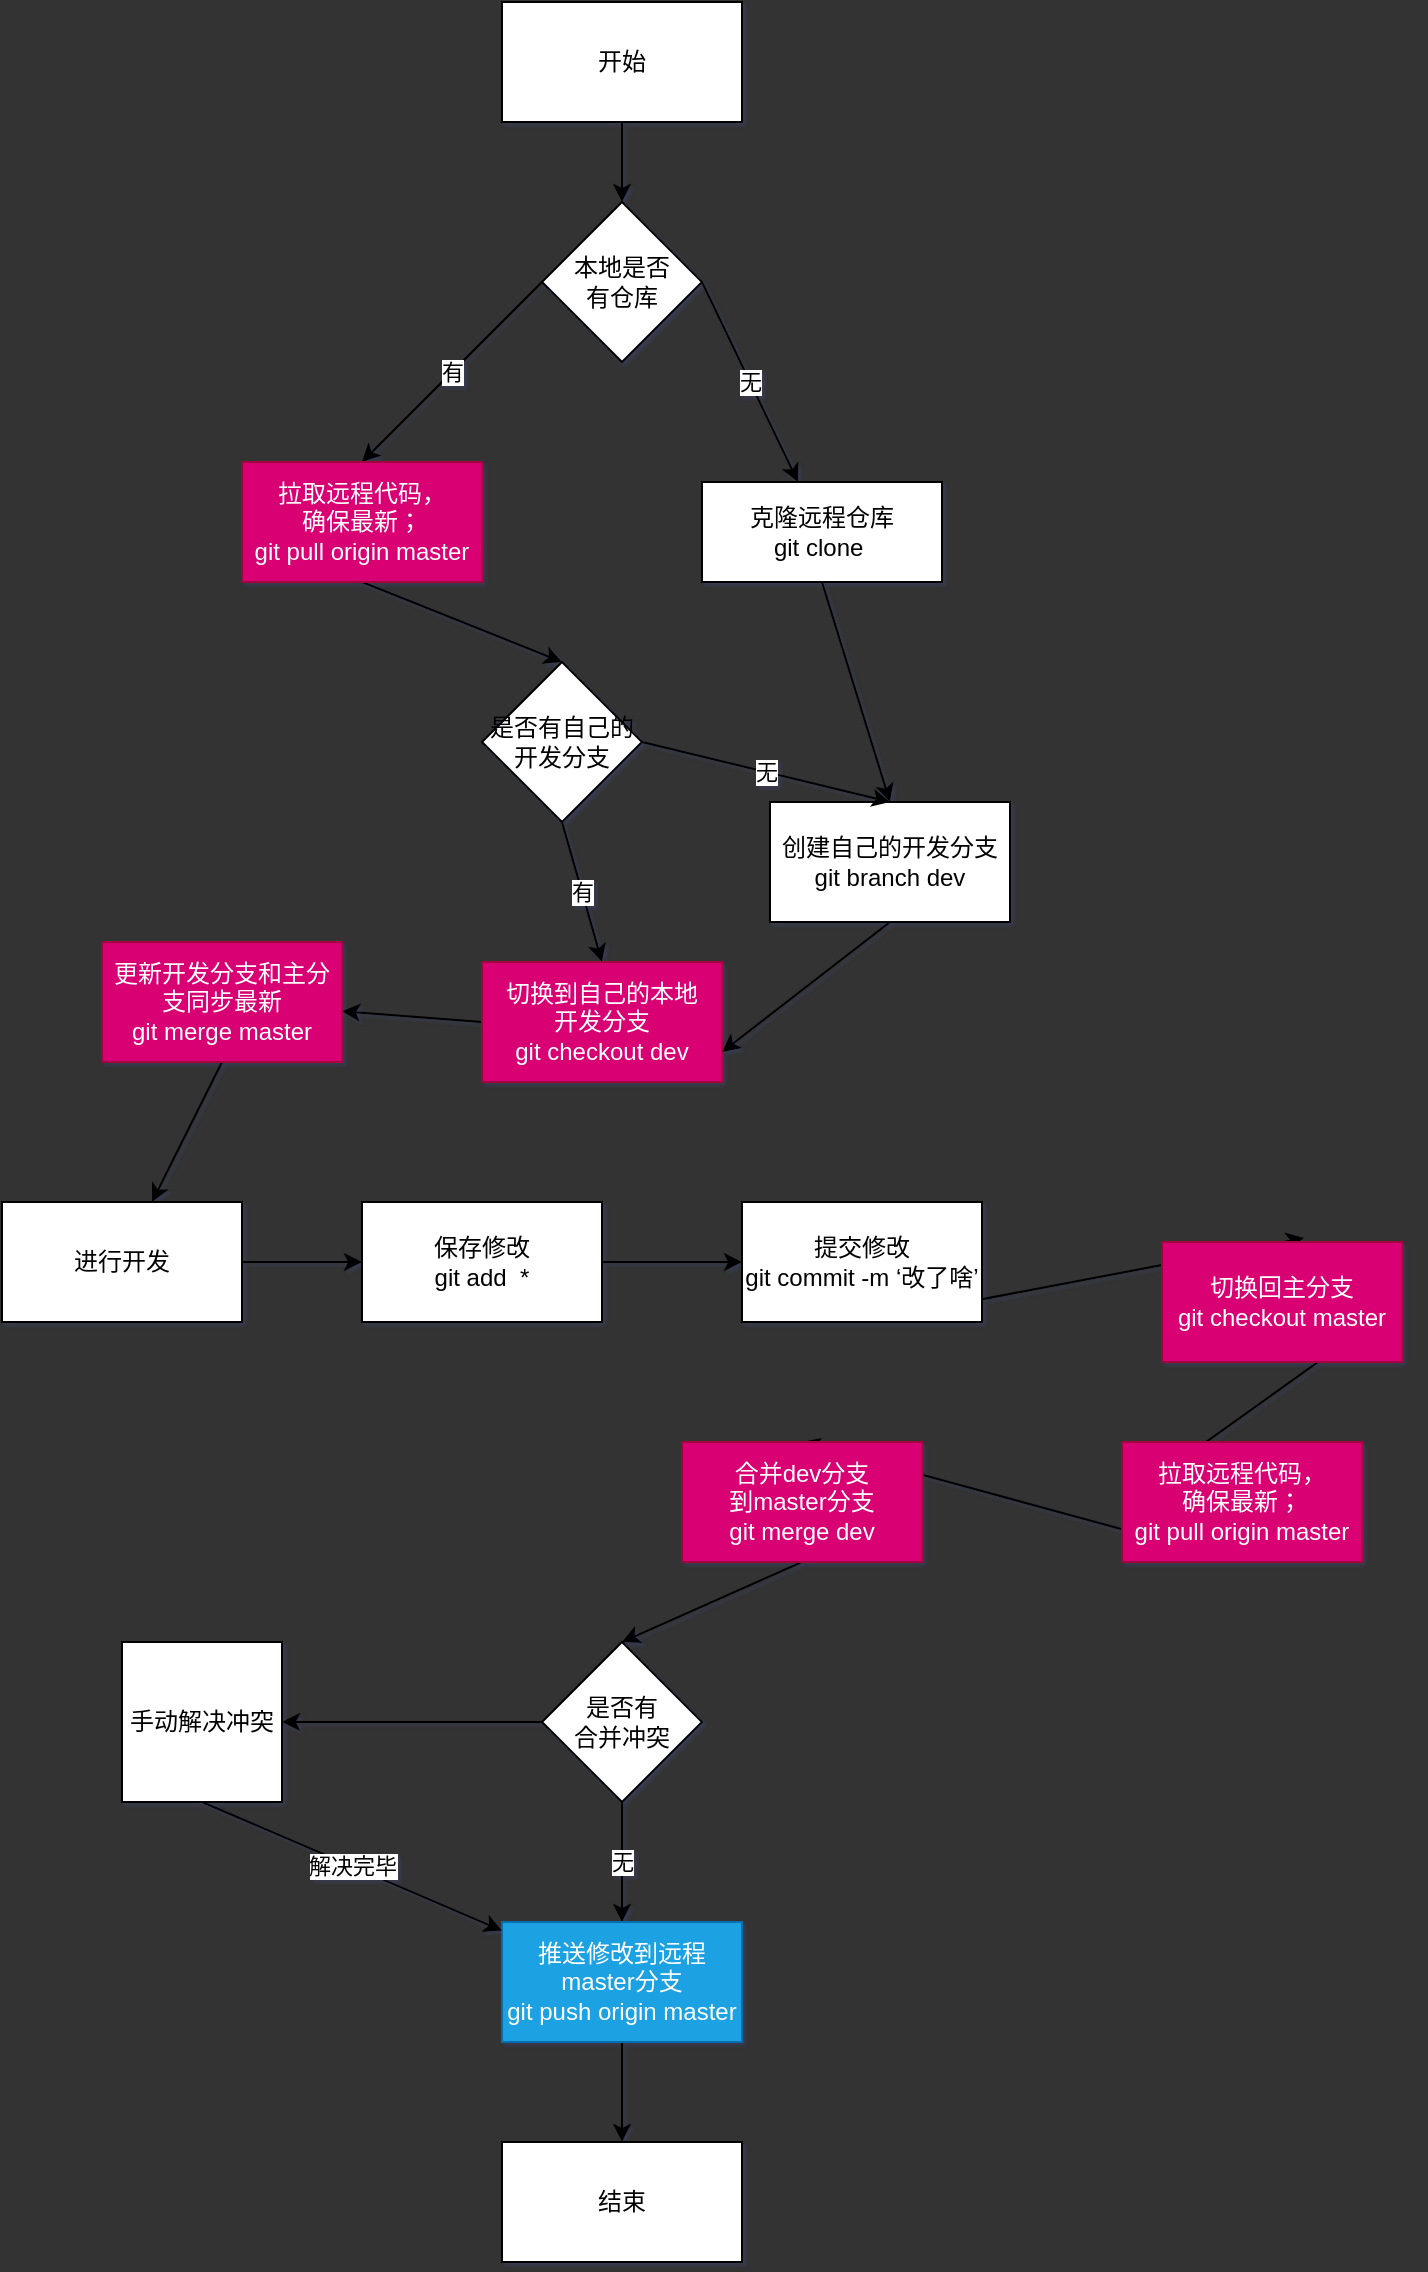 <mxfile>
    <diagram id="uR7DYk5bHty1TMvU6oHn" name="第 1 页">
        <mxGraphModel dx="401" dy="285" grid="1" gridSize="10" guides="1" tooltips="1" connect="1" arrows="1" fold="1" page="1" pageScale="1" pageWidth="827" pageHeight="1169" background="#333333" math="0" shadow="1">
            <root>
                <mxCell id="0"/>
                <mxCell id="1" parent="0"/>
                <mxCell id="42" style="edgeStyle=none;html=1;exitX=0.5;exitY=1;exitDx=0;exitDy=0;entryX=0.5;entryY=0;entryDx=0;entryDy=0;" parent="1" source="2" target="3" edge="1">
                    <mxGeometry relative="1" as="geometry"/>
                </mxCell>
                <mxCell id="2" value="开始" style="rounded=0;whiteSpace=wrap;html=1;" parent="1" vertex="1">
                    <mxGeometry x="340" y="20" width="120" height="60" as="geometry"/>
                </mxCell>
                <mxCell id="6" value="有" style="edgeStyle=none;html=1;exitX=0;exitY=0.5;exitDx=0;exitDy=0;entryX=0.5;entryY=0;entryDx=0;entryDy=0;" parent="1" source="3" target="4" edge="1">
                    <mxGeometry relative="1" as="geometry"/>
                </mxCell>
                <mxCell id="7" value="无" style="edgeStyle=none;html=1;exitX=1;exitY=0.5;exitDx=0;exitDy=0;" parent="1" source="3" target="5" edge="1">
                    <mxGeometry relative="1" as="geometry"/>
                </mxCell>
                <mxCell id="3" value="本地是否&lt;br&gt;有仓库" style="rhombus;whiteSpace=wrap;html=1;" parent="1" vertex="1">
                    <mxGeometry x="360" y="120" width="80" height="80" as="geometry"/>
                </mxCell>
                <mxCell id="9" style="edgeStyle=none;html=1;exitX=0.5;exitY=1;exitDx=0;exitDy=0;entryX=0.5;entryY=0;entryDx=0;entryDy=0;" parent="1" source="4" target="12" edge="1">
                    <mxGeometry relative="1" as="geometry"/>
                </mxCell>
                <mxCell id="4" value="拉取远程代码，&lt;br&gt;确保最新；&lt;br&gt;git pull origin master" style="rounded=0;whiteSpace=wrap;html=1;fillColor=#d80073;fontColor=#ffffff;strokeColor=#A50040;" parent="1" vertex="1">
                    <mxGeometry x="210" y="250" width="120" height="60" as="geometry"/>
                </mxCell>
                <mxCell id="11" style="edgeStyle=none;html=1;exitX=0.5;exitY=1;exitDx=0;exitDy=0;entryX=0.5;entryY=0;entryDx=0;entryDy=0;" parent="1" source="5" target="10" edge="1">
                    <mxGeometry relative="1" as="geometry"/>
                </mxCell>
                <mxCell id="5" value="克隆远程仓库&lt;br&gt;git clone&amp;nbsp;" style="rounded=0;whiteSpace=wrap;html=1;" parent="1" vertex="1">
                    <mxGeometry x="440" y="260" width="120" height="50" as="geometry"/>
                </mxCell>
                <mxCell id="50" style="edgeStyle=none;html=1;exitX=0;exitY=0.5;exitDx=0;exitDy=0;" edge="1" parent="1" source="8" target="49">
                    <mxGeometry relative="1" as="geometry"/>
                </mxCell>
                <mxCell id="8" value="切换到自己的本地&lt;br&gt;开发分支&lt;br&gt;git checkout dev" style="rounded=0;whiteSpace=wrap;html=1;fillColor=#d80073;fontColor=#ffffff;strokeColor=#A50040;" parent="1" vertex="1">
                    <mxGeometry x="330" y="500" width="120" height="60" as="geometry"/>
                </mxCell>
                <mxCell id="15" style="edgeStyle=none;html=1;exitX=0.5;exitY=1;exitDx=0;exitDy=0;entryX=1;entryY=0.75;entryDx=0;entryDy=0;" parent="1" source="10" target="8" edge="1">
                    <mxGeometry relative="1" as="geometry"/>
                </mxCell>
                <mxCell id="10" value="创建自己的开发分支&lt;br&gt;git branch dev" style="rounded=0;whiteSpace=wrap;html=1;" parent="1" vertex="1">
                    <mxGeometry x="474" y="420" width="120" height="60" as="geometry"/>
                </mxCell>
                <mxCell id="13" value="无" style="edgeStyle=none;html=1;exitX=1;exitY=0.5;exitDx=0;exitDy=0;entryX=0.5;entryY=0;entryDx=0;entryDy=0;" parent="1" source="12" target="10" edge="1">
                    <mxGeometry relative="1" as="geometry"/>
                </mxCell>
                <mxCell id="14" value="有" style="edgeStyle=none;html=1;exitX=0.5;exitY=1;exitDx=0;exitDy=0;entryX=0.5;entryY=0;entryDx=0;entryDy=0;" parent="1" source="12" target="8" edge="1">
                    <mxGeometry relative="1" as="geometry">
                        <mxPoint x="210" y="470" as="targetPoint"/>
                    </mxGeometry>
                </mxCell>
                <mxCell id="12" value="是否有自己的&lt;br&gt;开发分支" style="rhombus;whiteSpace=wrap;html=1;" parent="1" vertex="1">
                    <mxGeometry x="330" y="350" width="80" height="80" as="geometry"/>
                </mxCell>
                <mxCell id="19" style="edgeStyle=none;html=1;exitX=1;exitY=0.5;exitDx=0;exitDy=0;" parent="1" source="16" target="18" edge="1">
                    <mxGeometry relative="1" as="geometry"/>
                </mxCell>
                <mxCell id="16" value="进行开发" style="rounded=0;whiteSpace=wrap;html=1;" parent="1" vertex="1">
                    <mxGeometry x="90" y="620" width="120" height="60" as="geometry"/>
                </mxCell>
                <mxCell id="21" style="edgeStyle=none;html=1;exitX=1;exitY=0.5;exitDx=0;exitDy=0;entryX=0;entryY=0.5;entryDx=0;entryDy=0;" parent="1" source="18" target="20" edge="1">
                    <mxGeometry relative="1" as="geometry"/>
                </mxCell>
                <mxCell id="18" value="保存修改&lt;br&gt;git add&amp;nbsp; *" style="rounded=0;whiteSpace=wrap;html=1;" parent="1" vertex="1">
                    <mxGeometry x="270" y="620" width="120" height="60" as="geometry"/>
                </mxCell>
                <mxCell id="24" style="edgeStyle=none;html=1;exitX=0.5;exitY=1;exitDx=0;exitDy=0;entryX=0.592;entryY=-0.033;entryDx=0;entryDy=0;entryPerimeter=0;" parent="1" source="20" target="23" edge="1">
                    <mxGeometry relative="1" as="geometry"/>
                </mxCell>
                <mxCell id="20" value="提交修改&lt;br&gt;git commit -m ‘改了啥’" style="rounded=0;whiteSpace=wrap;html=1;" parent="1" vertex="1">
                    <mxGeometry x="460" y="620" width="120" height="60" as="geometry"/>
                </mxCell>
                <mxCell id="28" style="edgeStyle=none;html=1;exitX=1;exitY=0.5;exitDx=0;exitDy=0;entryX=0;entryY=0.5;entryDx=0;entryDy=0;" parent="1" source="23" target="26" edge="1">
                    <mxGeometry relative="1" as="geometry"/>
                </mxCell>
                <mxCell id="23" value="切换回主分支&lt;br&gt;git checkout master" style="rounded=0;whiteSpace=wrap;html=1;fillColor=#d80073;fontColor=#ffffff;strokeColor=#A50040;" parent="1" vertex="1">
                    <mxGeometry x="670" y="640" width="120" height="60" as="geometry"/>
                </mxCell>
                <mxCell id="30" style="edgeStyle=none;html=1;exitX=0.5;exitY=1;exitDx=0;exitDy=0;entryX=0.5;entryY=0;entryDx=0;entryDy=0;" parent="1" source="26" target="29" edge="1">
                    <mxGeometry relative="1" as="geometry"/>
                </mxCell>
                <mxCell id="26" value="拉取远程代码，&lt;br&gt;确保最新；&lt;br&gt;git pull origin master" style="rounded=0;whiteSpace=wrap;html=1;fillColor=#d80073;fontColor=#ffffff;strokeColor=#A50040;" parent="1" vertex="1">
                    <mxGeometry x="650" y="740" width="120" height="60" as="geometry"/>
                </mxCell>
                <mxCell id="32" style="edgeStyle=none;html=1;exitX=0.5;exitY=1;exitDx=0;exitDy=0;entryX=0.5;entryY=0;entryDx=0;entryDy=0;" parent="1" source="29" target="31" edge="1">
                    <mxGeometry relative="1" as="geometry"/>
                </mxCell>
                <mxCell id="29" value="合并dev分支&lt;br&gt;到master分支&lt;br&gt;git merge dev" style="rounded=0;whiteSpace=wrap;html=1;fillColor=#d80073;fontColor=#ffffff;strokeColor=#A50040;" parent="1" vertex="1">
                    <mxGeometry x="430" y="740" width="120" height="60" as="geometry"/>
                </mxCell>
                <mxCell id="35" value="无" style="edgeStyle=none;html=1;exitX=0.5;exitY=1;exitDx=0;exitDy=0;entryX=0.5;entryY=0;entryDx=0;entryDy=0;" parent="1" source="31" target="33" edge="1">
                    <mxGeometry relative="1" as="geometry"/>
                </mxCell>
                <mxCell id="46" style="edgeStyle=none;html=1;exitX=0;exitY=0.5;exitDx=0;exitDy=0;entryX=1;entryY=0.5;entryDx=0;entryDy=0;" parent="1" source="31" target="45" edge="1">
                    <mxGeometry relative="1" as="geometry"/>
                </mxCell>
                <mxCell id="31" value="是否有&lt;br&gt;合并冲突" style="rhombus;whiteSpace=wrap;html=1;" parent="1" vertex="1">
                    <mxGeometry x="360" y="840" width="80" height="80" as="geometry"/>
                </mxCell>
                <mxCell id="40" style="edgeStyle=none;html=1;exitX=0.5;exitY=1;exitDx=0;exitDy=0;" parent="1" source="33" target="39" edge="1">
                    <mxGeometry relative="1" as="geometry"/>
                </mxCell>
                <mxCell id="33" value="推送修改到远程master分支&lt;br&gt;git push origin master" style="rounded=0;whiteSpace=wrap;html=1;fillColor=#1ba1e2;fontColor=#ffffff;strokeColor=#006EAF;" parent="1" vertex="1">
                    <mxGeometry x="340" y="980" width="120" height="60" as="geometry"/>
                </mxCell>
                <mxCell id="39" value="结束" style="rounded=0;whiteSpace=wrap;html=1;" parent="1" vertex="1">
                    <mxGeometry x="340" y="1090" width="120" height="60" as="geometry"/>
                </mxCell>
                <mxCell id="47" value="解决完毕" style="edgeStyle=none;html=1;exitX=0.5;exitY=1;exitDx=0;exitDy=0;" parent="1" source="45" target="33" edge="1">
                    <mxGeometry relative="1" as="geometry"/>
                </mxCell>
                <mxCell id="45" value="手动解决冲突" style="whiteSpace=wrap;html=1;aspect=fixed;" parent="1" vertex="1">
                    <mxGeometry x="150" y="840" width="80" height="80" as="geometry"/>
                </mxCell>
                <mxCell id="51" style="edgeStyle=none;html=1;exitX=0.5;exitY=1;exitDx=0;exitDy=0;" edge="1" parent="1" source="49" target="16">
                    <mxGeometry relative="1" as="geometry"/>
                </mxCell>
                <mxCell id="49" value="更新开发分支和主分支同步最新&lt;br&gt;git merge master" style="rounded=0;whiteSpace=wrap;html=1;fillColor=#d80073;fontColor=#ffffff;strokeColor=#A50040;" vertex="1" parent="1">
                    <mxGeometry x="140" y="490" width="120" height="60" as="geometry"/>
                </mxCell>
            </root>
        </mxGraphModel>
    </diagram>
</mxfile>